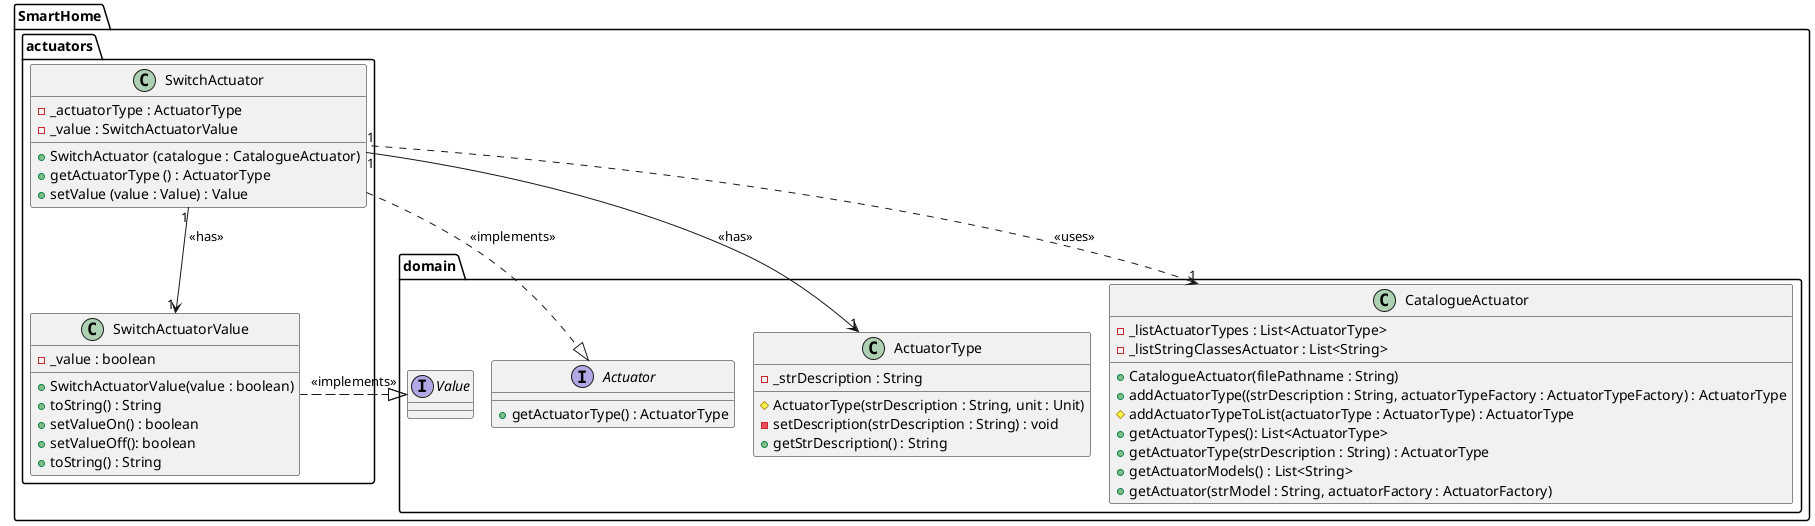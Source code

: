 @startuml
!pragma layout smetana

package SmartHome.actuators {

    class SwitchActuator {
        'Attributes'
        - _actuatorType : ActuatorType
        - _value : SwitchActuatorValue

        'Methods'
        +SwitchActuator (catalogue : CatalogueActuator)
        +getActuatorType () : ActuatorType
        +setValue (value : Value) : Value
    }

    class SwitchActuatorValue implements SmartHome.domain.Value {
        'Attributes'
        -_value : boolean

        'Methods'
        +SwitchActuatorValue(value : boolean)
        +toString() : String
        +setValueOn() : boolean
        +setValueOff(): boolean
        +toString() : String
    }

}

package SmartHome.domain {

    interface Actuator {
        'Methods'
        + getActuatorType() : ActuatorType
    }

    class ActuatorType {
    'Attributes'
    -_strDescription : String

    'Methods'
    #ActuatorType(strDescription : String, unit : Unit)
    -setDescription(strDescription : String) : void
    + getStrDescription() : String
    }

    interface Value {
    }

    class CatalogueActuator {
    'Attributes'
    - _listActuatorTypes : List<ActuatorType>
    - _listStringClassesActuator : List<String>

    'Methods'
    +CatalogueActuator(filePathname : String)
    +addActuatorType((strDescription : String, actuatorTypeFactory : ActuatorTypeFactory) : ActuatorType
    #addActuatorTypeToList(actuatorType : ActuatorType) : ActuatorType
    +getActuatorTypes(): List<ActuatorType>
    +getActuatorType(strDescription : String) : ActuatorType
    +getActuatorModels() : List<String>
    +getActuator(strModel : String, actuatorFactory : ActuatorFactory)
    }
}

SmartHome.actuators.SwitchActuator ..|> SmartHome.domain.Actuator : <<implements>>
SmartHome.actuators.SwitchActuator "1" --> "1" SmartHome.domain.ActuatorType : <<has>>
SmartHome.actuators.SwitchActuator "1" --> "1" SmartHome.actuators.SwitchActuatorValue : <<has>>
SmartHome.domain.CatalogueActuator "1" <.. "1" SmartHome.actuators.SwitchActuator : <<uses>>
SmartHome.actuators.SwitchActuatorValue ..|> SmartHome.domain.Value : <<implements>>

@enduml